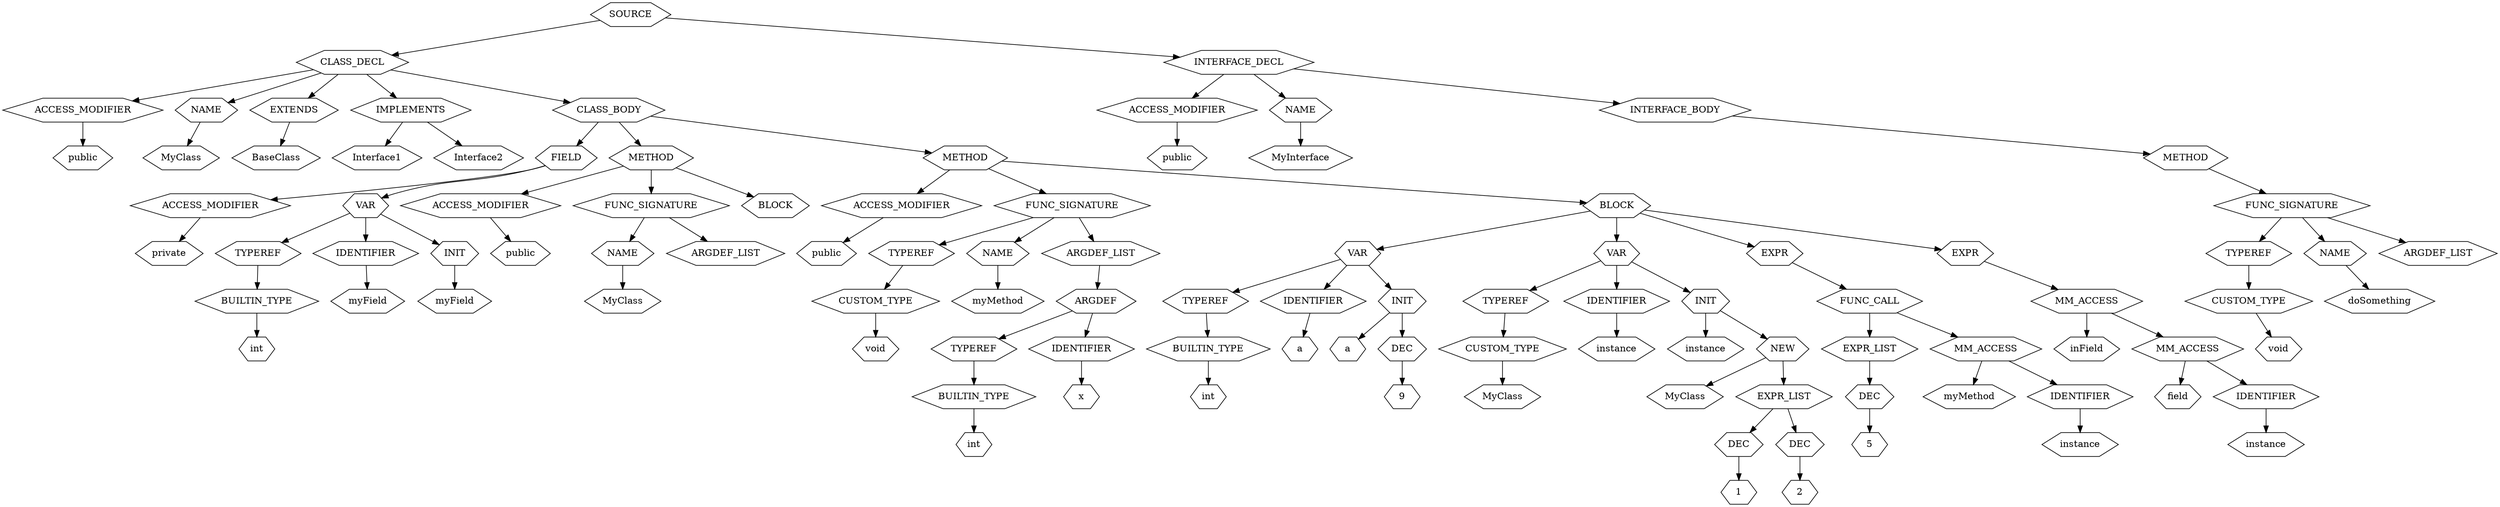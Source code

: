 digraph Tree {
    node [shape=hexagon];
    node_0 [label="SOURCE"]
    node_0 -> node_1;
    node_1 [label="CLASS_DECL"]
    node_1 -> node_2;
    node_2 [label="ACCESS_MODIFIER"]
    node_2 -> node_3;
    node_3 [label="public"]
    node_1 -> node_4;
    node_4 [label="NAME"]
    node_4 -> node_5;
    node_5 [label="MyClass"]
    node_1 -> node_6;
    node_6 [label="EXTENDS"]
    node_6 -> node_7;
    node_7 [label="BaseClass"]
    node_1 -> node_8;
    node_8 [label="IMPLEMENTS"]
    node_8 -> node_9;
    node_9 [label="Interface1"]
    node_8 -> node_10;
    node_10 [label="Interface2"]
    node_1 -> node_11;
    node_11 [label="CLASS_BODY"]
    node_11 -> node_12;
    node_12 [label="FIELD"]
    node_12 -> node_13;
    node_13 [label="ACCESS_MODIFIER"]
    node_13 -> node_14;
    node_14 [label="private"]
    node_12 -> node_15;
    node_15 [label="VAR"]
    node_15 -> node_16;
    node_16 [label="TYPEREF"]
    node_16 -> node_17;
    node_17 [label="BUILTIN_TYPE"]
    node_17 -> node_18;
    node_18 [label="int"]
    node_15 -> node_19;
    node_19 [label="IDENTIFIER"]
    node_19 -> node_20;
    node_20 [label="myField"]
    node_15 -> node_21;
    node_21 [label="INIT"]
    node_21 -> node_22;
    node_22 [label="myField"]
    node_11 -> node_23;
    node_23 [label="METHOD"]
    node_23 -> node_24;
    node_24 [label="ACCESS_MODIFIER"]
    node_24 -> node_25;
    node_25 [label="public"]
    node_23 -> node_26;
    node_26 [label="FUNC_SIGNATURE"]
    node_26 -> node_27;
    node_27 [label="NAME"]
    node_27 -> node_28;
    node_28 [label="MyClass"]
    node_26 -> node_29;
    node_29 [label="ARGDEF_LIST"]
    node_23 -> node_30;
    node_30 [label="BLOCK"]
    node_11 -> node_31;
    node_31 [label="METHOD"]
    node_31 -> node_32;
    node_32 [label="ACCESS_MODIFIER"]
    node_32 -> node_33;
    node_33 [label="public"]
    node_31 -> node_34;
    node_34 [label="FUNC_SIGNATURE"]
    node_34 -> node_35;
    node_35 [label="TYPEREF"]
    node_35 -> node_36;
    node_36 [label="CUSTOM_TYPE"]
    node_36 -> node_37;
    node_37 [label="void"]
    node_34 -> node_38;
    node_38 [label="NAME"]
    node_38 -> node_39;
    node_39 [label="myMethod"]
    node_34 -> node_40;
    node_40 [label="ARGDEF_LIST"]
    node_40 -> node_41;
    node_41 [label="ARGDEF"]
    node_41 -> node_42;
    node_42 [label="TYPEREF"]
    node_42 -> node_43;
    node_43 [label="BUILTIN_TYPE"]
    node_43 -> node_44;
    node_44 [label="int"]
    node_41 -> node_45;
    node_45 [label="IDENTIFIER"]
    node_45 -> node_46;
    node_46 [label="x"]
    node_31 -> node_47;
    node_47 [label="BLOCK"]
    node_47 -> node_48;
    node_48 [label="VAR"]
    node_48 -> node_49;
    node_49 [label="TYPEREF"]
    node_49 -> node_50;
    node_50 [label="BUILTIN_TYPE"]
    node_50 -> node_51;
    node_51 [label="int"]
    node_48 -> node_52;
    node_52 [label="IDENTIFIER"]
    node_52 -> node_53;
    node_53 [label="a"]
    node_48 -> node_54;
    node_54 [label="INIT"]
    node_54 -> node_55;
    node_55 [label="a"]
    node_54 -> node_56;
    node_56 [label="DEC"]
    node_56 -> node_57;
    node_57 [label="9"]
    node_47 -> node_58;
    node_58 [label="VAR"]
    node_58 -> node_59;
    node_59 [label="TYPEREF"]
    node_59 -> node_60;
    node_60 [label="CUSTOM_TYPE"]
    node_60 -> node_61;
    node_61 [label="MyClass"]
    node_58 -> node_62;
    node_62 [label="IDENTIFIER"]
    node_62 -> node_63;
    node_63 [label="instance"]
    node_58 -> node_64;
    node_64 [label="INIT"]
    node_64 -> node_65;
    node_65 [label="instance"]
    node_64 -> node_66;
    node_66 [label="NEW"]
    node_66 -> node_67;
    node_67 [label="MyClass"]
    node_66 -> node_68;
    node_68 [label="EXPR_LIST"]
    node_68 -> node_69;
    node_69 [label="DEC"]
    node_69 -> node_70;
    node_70 [label="1"]
    node_68 -> node_71;
    node_71 [label="DEC"]
    node_71 -> node_72;
    node_72 [label="2"]
    node_47 -> node_73;
    node_73 [label="EXPR"]
    node_73 -> node_74;
    node_74 [label="FUNC_CALL"]
    node_74 -> node_75;
    node_75 [label="EXPR_LIST"]
    node_75 -> node_76;
    node_76 [label="DEC"]
    node_76 -> node_77;
    node_77 [label="5"]
    node_74 -> node_78;
    node_78 [label="MM_ACCESS"]
    node_78 -> node_79;
    node_79 [label="myMethod"]
    node_78 -> node_80;
    node_80 [label="IDENTIFIER"]
    node_80 -> node_81;
    node_81 [label="instance"]
    node_47 -> node_82;
    node_82 [label="EXPR"]
    node_82 -> node_83;
    node_83 [label="MM_ACCESS"]
    node_83 -> node_84;
    node_84 [label="inField"]
    node_83 -> node_85;
    node_85 [label="MM_ACCESS"]
    node_85 -> node_86;
    node_86 [label="field"]
    node_85 -> node_87;
    node_87 [label="IDENTIFIER"]
    node_87 -> node_88;
    node_88 [label="instance"]
    node_0 -> node_89;
    node_89 [label="INTERFACE_DECL"]
    node_89 -> node_90;
    node_90 [label="ACCESS_MODIFIER"]
    node_90 -> node_91;
    node_91 [label="public"]
    node_89 -> node_92;
    node_92 [label="NAME"]
    node_92 -> node_93;
    node_93 [label="MyInterface"]
    node_89 -> node_94;
    node_94 [label="INTERFACE_BODY"]
    node_94 -> node_95;
    node_95 [label="METHOD"]
    node_95 -> node_96;
    node_96 [label="FUNC_SIGNATURE"]
    node_96 -> node_97;
    node_97 [label="TYPEREF"]
    node_97 -> node_98;
    node_98 [label="CUSTOM_TYPE"]
    node_98 -> node_99;
    node_99 [label="void"]
    node_96 -> node_100;
    node_100 [label="NAME"]
    node_100 -> node_101;
    node_101 [label="doSomething"]
    node_96 -> node_102;
    node_102 [label="ARGDEF_LIST"]
}
